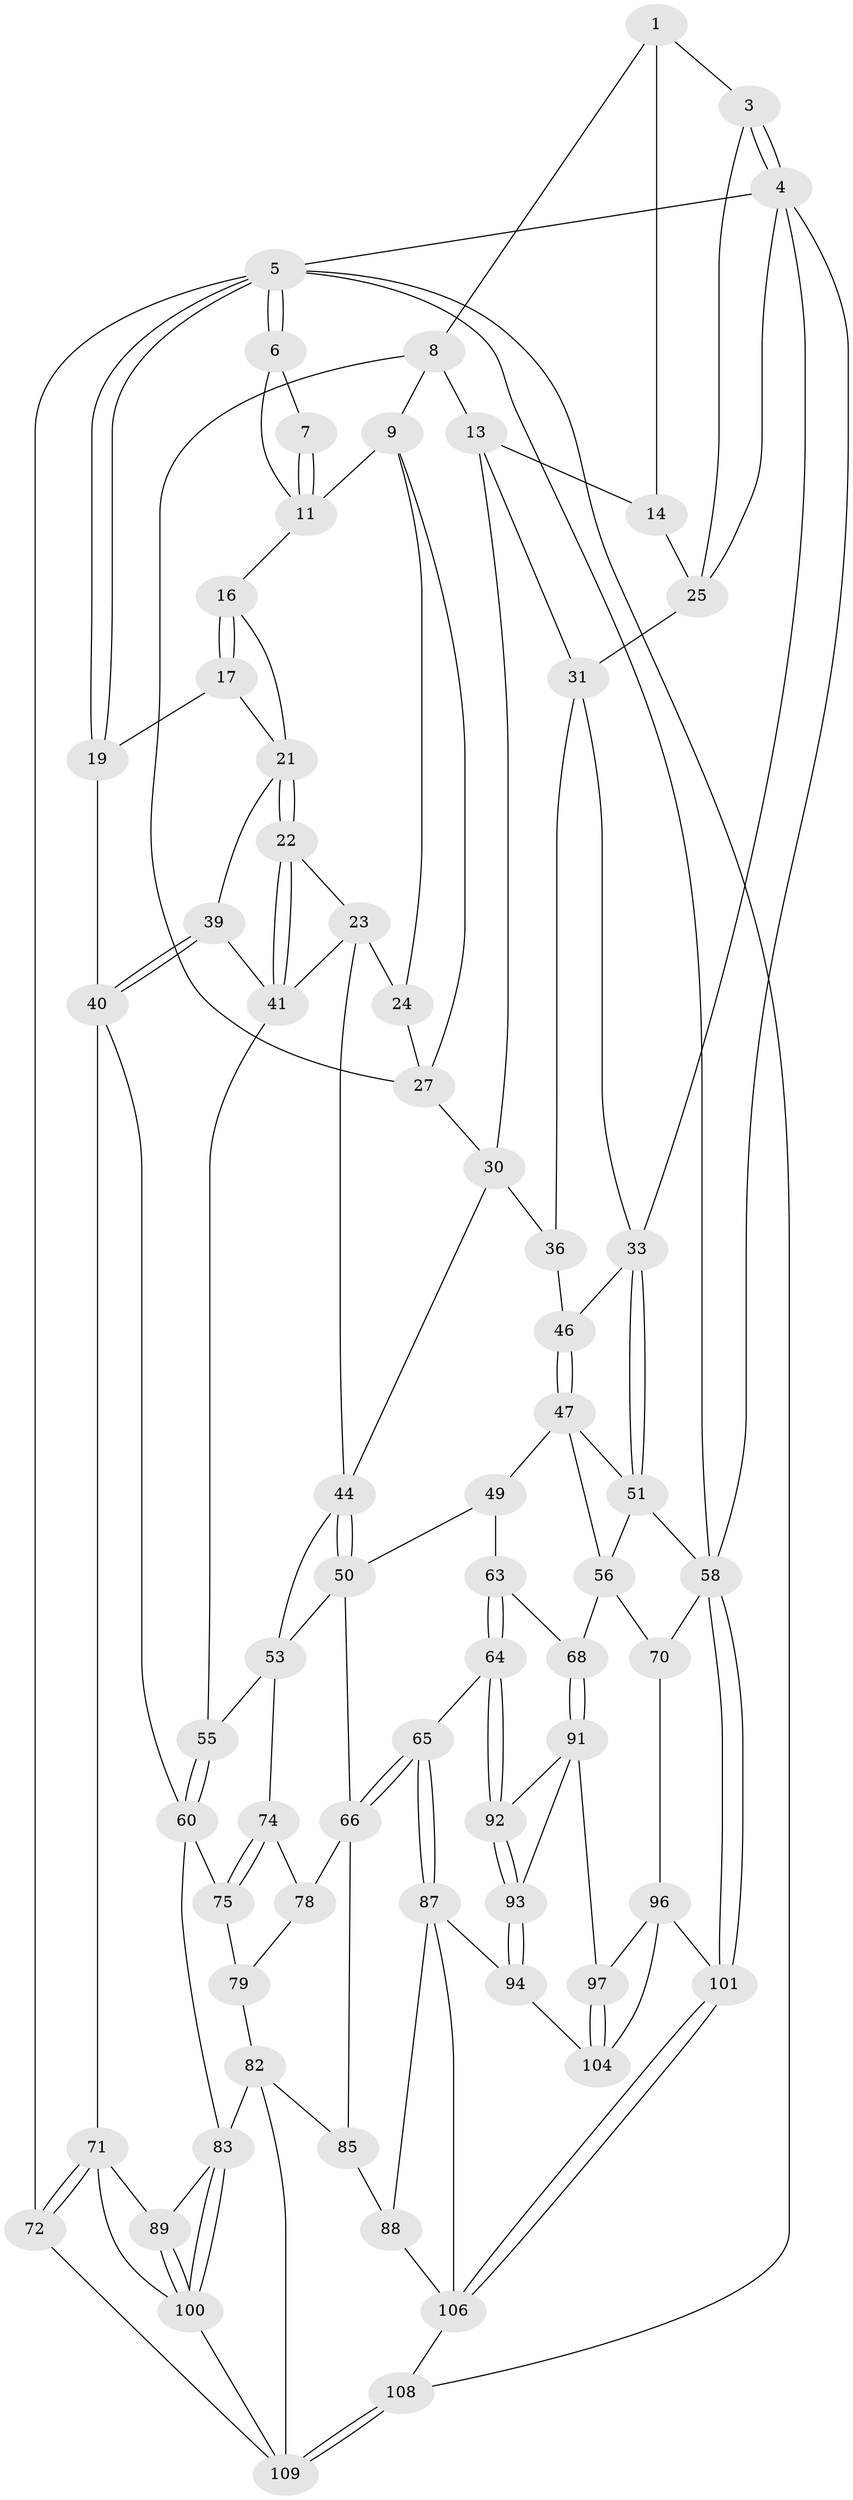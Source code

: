 // Generated by graph-tools (version 1.1) at 2025/24/03/03/25 07:24:33]
// undirected, 68 vertices, 147 edges
graph export_dot {
graph [start="1"]
  node [color=gray90,style=filled];
  1 [pos="+0.5548001742061536+0",super="+2"];
  3 [pos="+1+0"];
  4 [pos="+1+0",super="+32"];
  5 [pos="+0+0",super="+73"];
  6 [pos="+0.19282811312993123+0"];
  7 [pos="+0.5211223326239789+0"];
  8 [pos="+0.612829852515586+0.021378287270208157",super="+12"];
  9 [pos="+0.526828029605056+0.12091735772100841",super="+10"];
  11 [pos="+0.4724584336122676+0.0944761879468389",super="+15"];
  13 [pos="+0.6967234011801232+0.10577505848542804",super="+29"];
  14 [pos="+0.9563842739017768+0"];
  16 [pos="+0.21048571509930766+0",super="+20"];
  17 [pos="+0+0.1965513066884382",super="+18"];
  19 [pos="+0+0.19256138183116542"];
  21 [pos="+0.2710006648379344+0.17355184845247199",super="+38"];
  22 [pos="+0.32756621232848193+0.2212162318646465"];
  23 [pos="+0.39652908028031736+0.24537028114138504",super="+42"];
  24 [pos="+0.445832338243007+0.24800759390483393"];
  25 [pos="+0.8641267962772999+0.20700123576900276",super="+26"];
  27 [pos="+0.673885828400838+0.1169643480176591",super="+28"];
  30 [pos="+0.5460493906597266+0.3426253890970129",super="+37"];
  31 [pos="+0.8049024314122575+0.20800518122956285",super="+35"];
  33 [pos="+1+0.2850366637984636",super="+34"];
  36 [pos="+0.7846563244509899+0.3317463278805915"];
  39 [pos="+0.11399995449348106+0.43518197025585553"];
  40 [pos="+0+0.3966958437052663",super="+61"];
  41 [pos="+0.15480151224892497+0.4705112959638818",super="+43"];
  44 [pos="+0.5512633626241611+0.4297474355251867",super="+45"];
  46 [pos="+0.811995266447529+0.40244851381216457"];
  47 [pos="+0.8152195132103021+0.4221484031885791",super="+48"];
  49 [pos="+0.650898978798219+0.510782844416409",super="+62"];
  50 [pos="+0.5554747935538863+0.44307405101933567",super="+57"];
  51 [pos="+1+0.34927031031955336",super="+52"];
  53 [pos="+0.3285162095786267+0.5330097057806789",super="+54"];
  55 [pos="+0.16102958459282554+0.4847587795996543"];
  56 [pos="+0.8794093277159479+0.688754450836513",super="+67"];
  58 [pos="+1+1",super="+59"];
  60 [pos="+0+0.6820397926836272",super="+76"];
  63 [pos="+0.563135629213469+0.7321065424200295",super="+69"];
  64 [pos="+0.5559553404818096+0.7375090253837764"];
  65 [pos="+0.5302713112611037+0.7349588357284146"];
  66 [pos="+0.4661624603573984+0.6829064486114268",super="+77"];
  68 [pos="+0.8571124285691484+0.709089011579653"];
  70 [pos="+0.9513672916007722+0.7169630732499066"];
  71 [pos="+0+0.8473980533337961",super="+90"];
  72 [pos="+0+0.92499479586549"];
  74 [pos="+0.2471223253490104+0.631864352582828"];
  75 [pos="+0.17952144676141993+0.7081638159675021",super="+80"];
  78 [pos="+0.323876614766217+0.6910071740123435"];
  79 [pos="+0.28683623672208136+0.7657584308326042",super="+81"];
  82 [pos="+0.2717852127415702+0.8681171754775416",super="+86"];
  83 [pos="+0.19294157772238135+0.8418636153078267",super="+84"];
  85 [pos="+0.34077987541874083+0.8757096534892559"];
  87 [pos="+0.4765108508177784+0.8781136857627966",super="+95"];
  88 [pos="+0.46069507636999335+0.8884251044191719"];
  89 [pos="+0.07769215494837915+0.8594745110237019"];
  91 [pos="+0.8025255292939782+0.7724840179834037",super="+98"];
  92 [pos="+0.6139787562069094+0.7960948868378656"];
  93 [pos="+0.6236344069741727+0.8291827227909843",super="+99"];
  94 [pos="+0.5903028863021147+0.9252404268239063",super="+103"];
  96 [pos="+0.9117762655972588+0.8143476200943504",super="+102"];
  97 [pos="+0.8136817113411428+0.9812784093389461"];
  100 [pos="+0.1066421564417462+0.9267434119515106",super="+105"];
  101 [pos="+0.8636356175161919+1"];
  104 [pos="+0.8160372701006938+1"];
  106 [pos="+0.5057332502271569+1",super="+107"];
  108 [pos="+0.2421333833297102+1"];
  109 [pos="+0.23845119981988533+1",super="+110"];
  1 -- 8;
  1 -- 3;
  1 -- 14;
  3 -- 4;
  3 -- 4;
  3 -- 25;
  4 -- 5;
  4 -- 58;
  4 -- 25;
  4 -- 33;
  5 -- 6;
  5 -- 6;
  5 -- 19;
  5 -- 19;
  5 -- 72;
  5 -- 58;
  5 -- 108;
  6 -- 7;
  6 -- 11;
  7 -- 11;
  7 -- 11;
  8 -- 9;
  8 -- 27;
  8 -- 13;
  9 -- 27;
  9 -- 24;
  9 -- 11;
  11 -- 16;
  13 -- 14;
  13 -- 30;
  13 -- 31;
  14 -- 25;
  16 -- 17 [weight=2];
  16 -- 17;
  16 -- 21;
  17 -- 19;
  17 -- 21;
  19 -- 40;
  21 -- 22;
  21 -- 22;
  21 -- 39;
  22 -- 23;
  22 -- 41;
  22 -- 41;
  23 -- 24;
  23 -- 41;
  23 -- 44;
  24 -- 27;
  25 -- 31;
  27 -- 30;
  30 -- 36;
  30 -- 44;
  31 -- 36;
  31 -- 33;
  33 -- 51;
  33 -- 51;
  33 -- 46;
  36 -- 46;
  39 -- 40;
  39 -- 40;
  39 -- 41;
  40 -- 60;
  40 -- 71;
  41 -- 55;
  44 -- 50;
  44 -- 50;
  44 -- 53;
  46 -- 47;
  46 -- 47;
  47 -- 56;
  47 -- 49;
  47 -- 51;
  49 -- 50;
  49 -- 63 [weight=2];
  50 -- 66;
  50 -- 53;
  51 -- 58;
  51 -- 56;
  53 -- 74;
  53 -- 55;
  55 -- 60;
  55 -- 60;
  56 -- 68;
  56 -- 70;
  58 -- 101;
  58 -- 101;
  58 -- 70;
  60 -- 75;
  60 -- 83;
  63 -- 64;
  63 -- 64;
  63 -- 68;
  64 -- 65;
  64 -- 92;
  64 -- 92;
  65 -- 66;
  65 -- 66;
  65 -- 87;
  65 -- 87;
  66 -- 85;
  66 -- 78;
  68 -- 91;
  68 -- 91;
  70 -- 96;
  71 -- 72;
  71 -- 72;
  71 -- 89;
  71 -- 100;
  72 -- 109;
  74 -- 75;
  74 -- 75;
  74 -- 78;
  75 -- 79 [weight=2];
  78 -- 79;
  79 -- 82;
  82 -- 83;
  82 -- 109;
  82 -- 85;
  83 -- 100;
  83 -- 100;
  83 -- 89;
  85 -- 88;
  87 -- 88;
  87 -- 106;
  87 -- 94;
  88 -- 106;
  89 -- 100;
  89 -- 100;
  91 -- 92;
  91 -- 97;
  91 -- 93;
  92 -- 93;
  92 -- 93;
  93 -- 94 [weight=2];
  93 -- 94;
  94 -- 104;
  96 -- 97;
  96 -- 104;
  96 -- 101;
  97 -- 104;
  97 -- 104;
  100 -- 109;
  101 -- 106;
  101 -- 106;
  106 -- 108;
  108 -- 109;
  108 -- 109;
}
